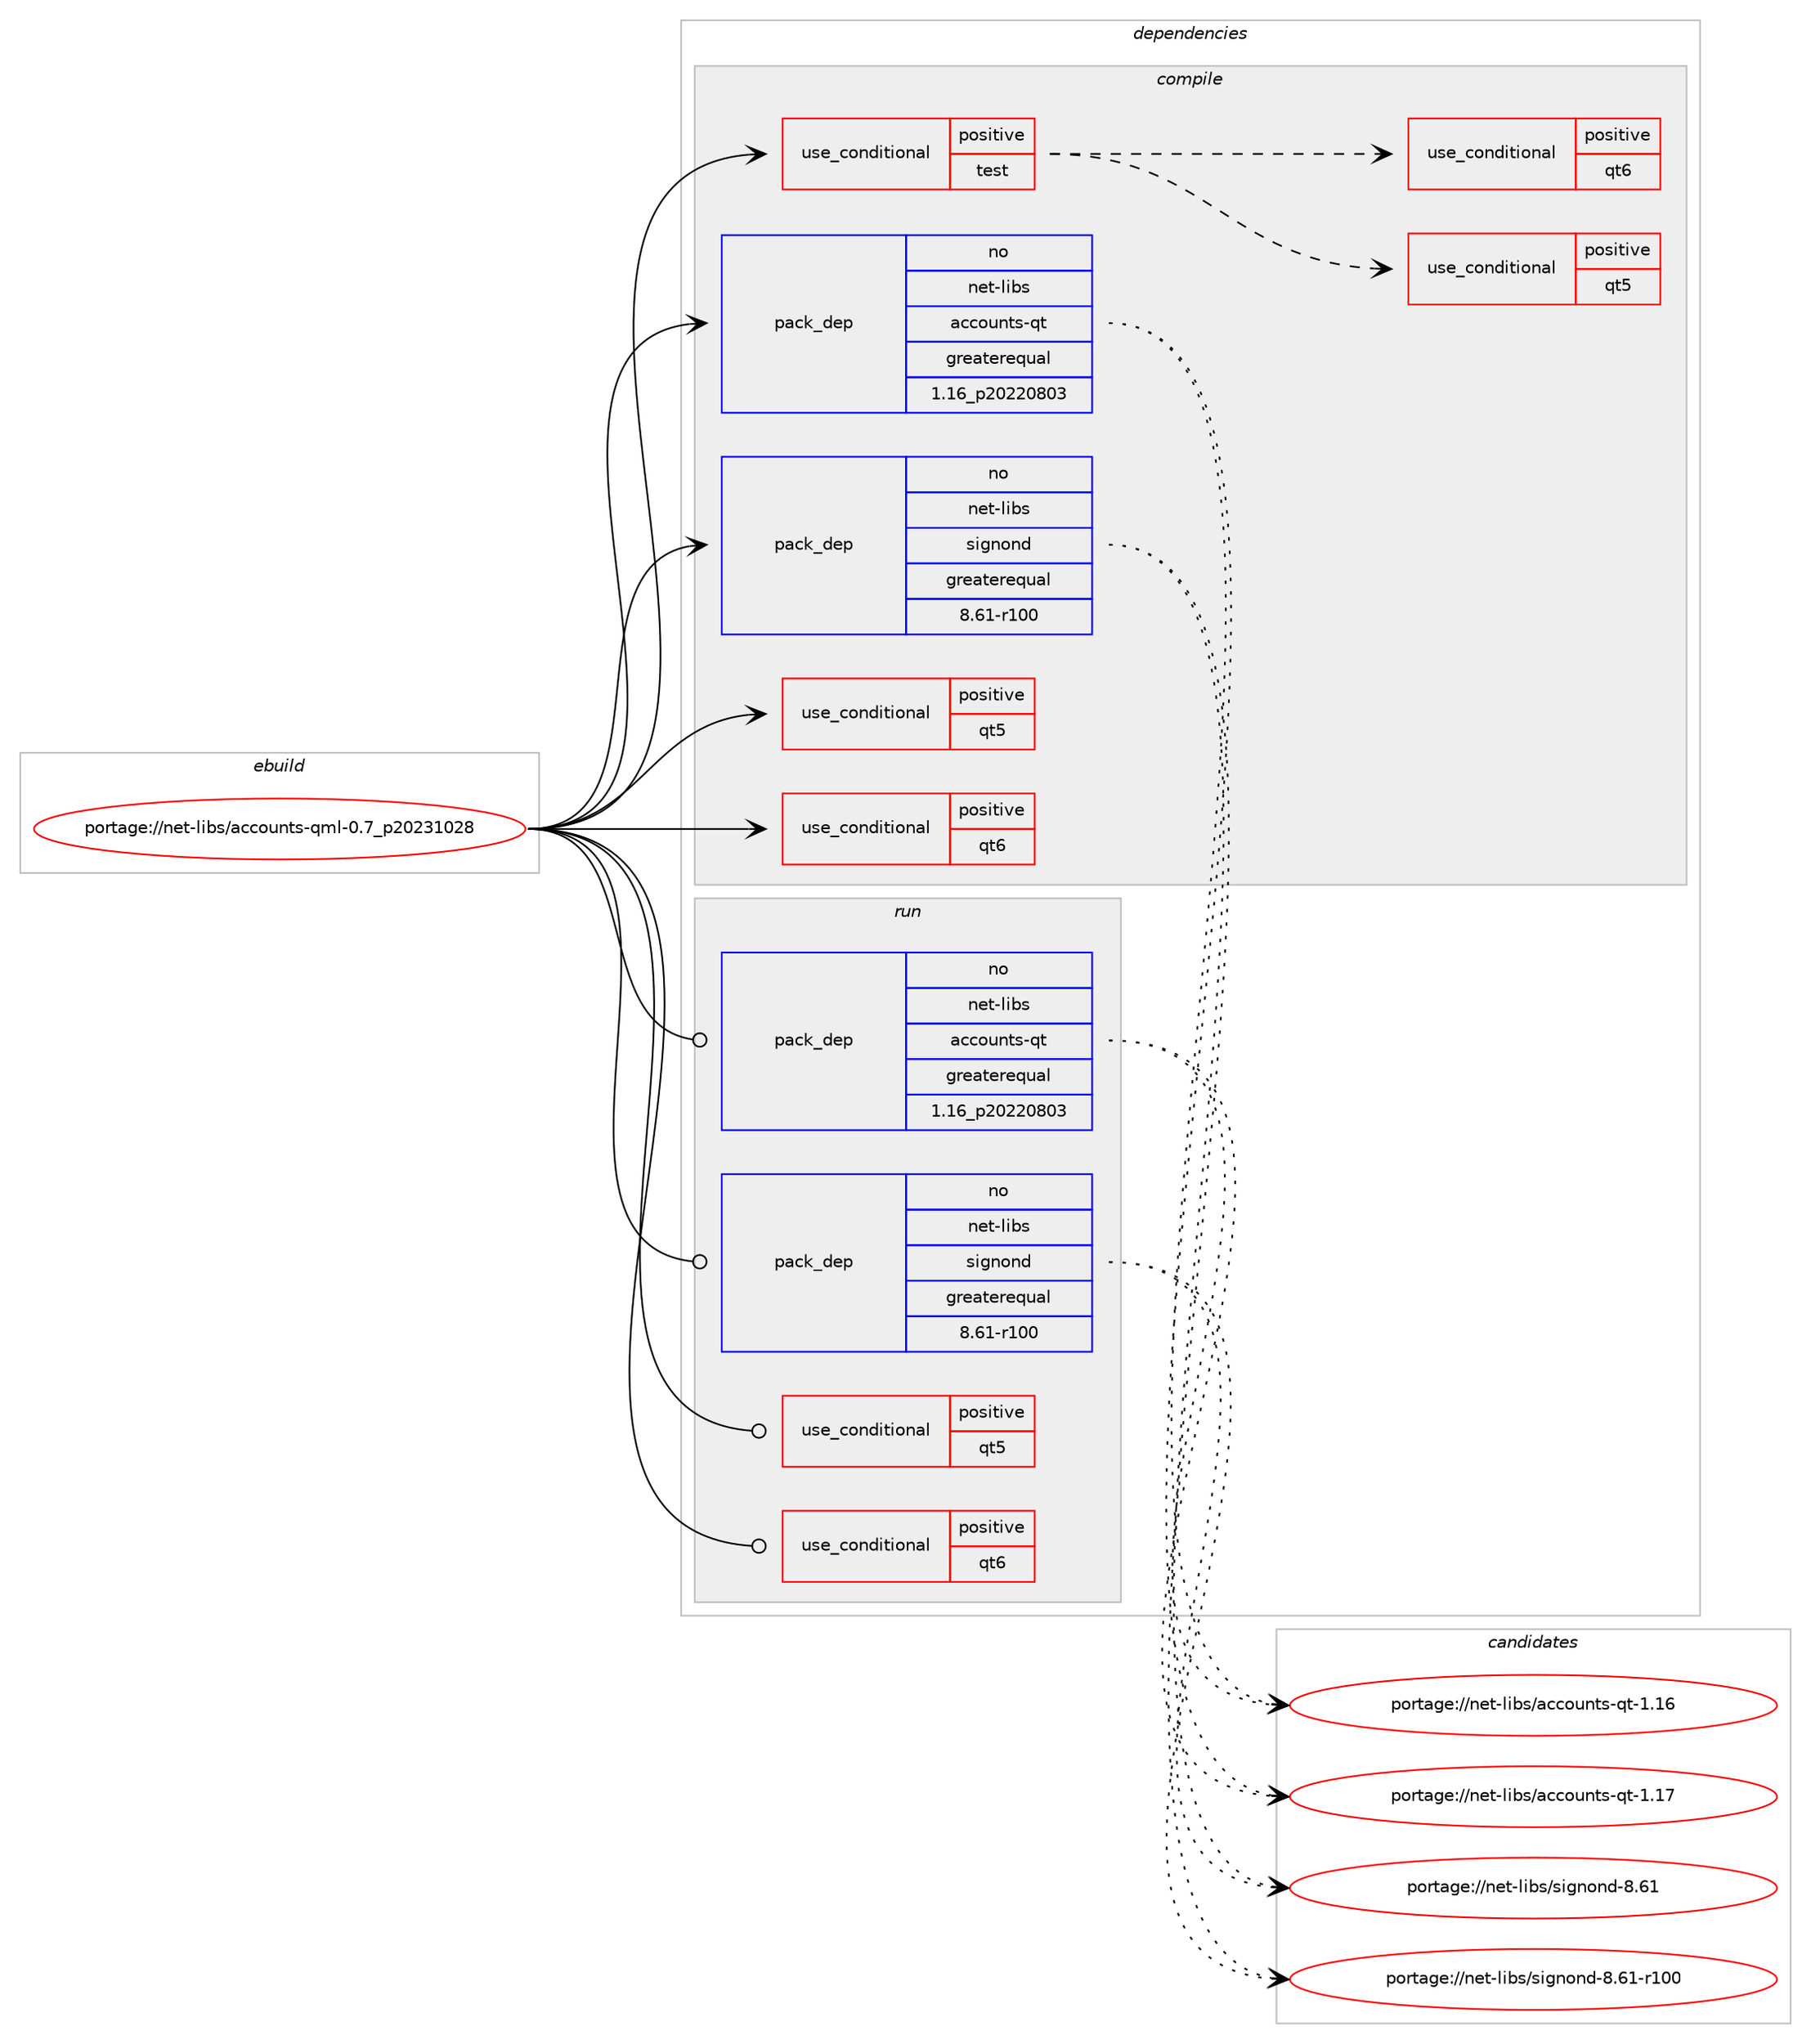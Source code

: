 digraph prolog {

# *************
# Graph options
# *************

newrank=true;
concentrate=true;
compound=true;
graph [rankdir=LR,fontname=Helvetica,fontsize=10,ranksep=1.5];#, ranksep=2.5, nodesep=0.2];
edge  [arrowhead=vee];
node  [fontname=Helvetica,fontsize=10];

# **********
# The ebuild
# **********

subgraph cluster_leftcol {
color=gray;
rank=same;
label=<<i>ebuild</i>>;
id [label="portage://net-libs/accounts-qml-0.7_p20231028", color=red, width=4, href="../net-libs/accounts-qml-0.7_p20231028.svg"];
}

# ****************
# The dependencies
# ****************

subgraph cluster_midcol {
color=gray;
label=<<i>dependencies</i>>;
subgraph cluster_compile {
fillcolor="#eeeeee";
style=filled;
label=<<i>compile</i>>;
subgraph cond114 {
dependency158 [label=<<TABLE BORDER="0" CELLBORDER="1" CELLSPACING="0" CELLPADDING="4"><TR><TD ROWSPAN="3" CELLPADDING="10">use_conditional</TD></TR><TR><TD>positive</TD></TR><TR><TD>qt5</TD></TR></TABLE>>, shape=none, color=red];
# *** BEGIN UNKNOWN DEPENDENCY TYPE (TODO) ***
# dependency158 -> package_dependency(portage://net-libs/accounts-qml-0.7_p20231028,install,no,dev-qt,qtcore,none,[,,],[slot(5)],[])
# *** END UNKNOWN DEPENDENCY TYPE (TODO) ***

# *** BEGIN UNKNOWN DEPENDENCY TYPE (TODO) ***
# dependency158 -> package_dependency(portage://net-libs/accounts-qml-0.7_p20231028,install,no,dev-qt,qtdeclarative,none,[,,],[slot(5)],[])
# *** END UNKNOWN DEPENDENCY TYPE (TODO) ***

}
id:e -> dependency158:w [weight=20,style="solid",arrowhead="vee"];
subgraph cond115 {
dependency159 [label=<<TABLE BORDER="0" CELLBORDER="1" CELLSPACING="0" CELLPADDING="4"><TR><TD ROWSPAN="3" CELLPADDING="10">use_conditional</TD></TR><TR><TD>positive</TD></TR><TR><TD>qt6</TD></TR></TABLE>>, shape=none, color=red];
# *** BEGIN UNKNOWN DEPENDENCY TYPE (TODO) ***
# dependency159 -> package_dependency(portage://net-libs/accounts-qml-0.7_p20231028,install,no,dev-qt,qtbase,none,[,,],[slot(6)],[])
# *** END UNKNOWN DEPENDENCY TYPE (TODO) ***

# *** BEGIN UNKNOWN DEPENDENCY TYPE (TODO) ***
# dependency159 -> package_dependency(portage://net-libs/accounts-qml-0.7_p20231028,install,no,dev-qt,qtdeclarative,none,[,,],[slot(6)],[])
# *** END UNKNOWN DEPENDENCY TYPE (TODO) ***

}
id:e -> dependency159:w [weight=20,style="solid",arrowhead="vee"];
subgraph cond116 {
dependency160 [label=<<TABLE BORDER="0" CELLBORDER="1" CELLSPACING="0" CELLPADDING="4"><TR><TD ROWSPAN="3" CELLPADDING="10">use_conditional</TD></TR><TR><TD>positive</TD></TR><TR><TD>test</TD></TR></TABLE>>, shape=none, color=red];
subgraph cond117 {
dependency161 [label=<<TABLE BORDER="0" CELLBORDER="1" CELLSPACING="0" CELLPADDING="4"><TR><TD ROWSPAN="3" CELLPADDING="10">use_conditional</TD></TR><TR><TD>positive</TD></TR><TR><TD>qt5</TD></TR></TABLE>>, shape=none, color=red];
# *** BEGIN UNKNOWN DEPENDENCY TYPE (TODO) ***
# dependency161 -> package_dependency(portage://net-libs/accounts-qml-0.7_p20231028,install,no,dev-qt,qtgui,none,[,,],[slot(5)],[])
# *** END UNKNOWN DEPENDENCY TYPE (TODO) ***

# *** BEGIN UNKNOWN DEPENDENCY TYPE (TODO) ***
# dependency161 -> package_dependency(portage://net-libs/accounts-qml-0.7_p20231028,install,no,dev-qt,qttest,none,[,,],[slot(5)],[])
# *** END UNKNOWN DEPENDENCY TYPE (TODO) ***

}
dependency160:e -> dependency161:w [weight=20,style="dashed",arrowhead="vee"];
subgraph cond118 {
dependency162 [label=<<TABLE BORDER="0" CELLBORDER="1" CELLSPACING="0" CELLPADDING="4"><TR><TD ROWSPAN="3" CELLPADDING="10">use_conditional</TD></TR><TR><TD>positive</TD></TR><TR><TD>qt6</TD></TR></TABLE>>, shape=none, color=red];
# *** BEGIN UNKNOWN DEPENDENCY TYPE (TODO) ***
# dependency162 -> package_dependency(portage://net-libs/accounts-qml-0.7_p20231028,install,no,dev-qt,qtbase,none,[,,],[slot(6)],[use(enable(gui),none)])
# *** END UNKNOWN DEPENDENCY TYPE (TODO) ***

}
dependency160:e -> dependency162:w [weight=20,style="dashed",arrowhead="vee"];
}
id:e -> dependency160:w [weight=20,style="solid",arrowhead="vee"];
subgraph pack39 {
dependency163 [label=<<TABLE BORDER="0" CELLBORDER="1" CELLSPACING="0" CELLPADDING="4" WIDTH="220"><TR><TD ROWSPAN="6" CELLPADDING="30">pack_dep</TD></TR><TR><TD WIDTH="110">no</TD></TR><TR><TD>net-libs</TD></TR><TR><TD>accounts-qt</TD></TR><TR><TD>greaterequal</TD></TR><TR><TD>1.16_p20220803</TD></TR></TABLE>>, shape=none, color=blue];
}
id:e -> dependency163:w [weight=20,style="solid",arrowhead="vee"];
subgraph pack40 {
dependency164 [label=<<TABLE BORDER="0" CELLBORDER="1" CELLSPACING="0" CELLPADDING="4" WIDTH="220"><TR><TD ROWSPAN="6" CELLPADDING="30">pack_dep</TD></TR><TR><TD WIDTH="110">no</TD></TR><TR><TD>net-libs</TD></TR><TR><TD>signond</TD></TR><TR><TD>greaterequal</TD></TR><TR><TD>8.61-r100</TD></TR></TABLE>>, shape=none, color=blue];
}
id:e -> dependency164:w [weight=20,style="solid",arrowhead="vee"];
}
subgraph cluster_compileandrun {
fillcolor="#eeeeee";
style=filled;
label=<<i>compile and run</i>>;
}
subgraph cluster_run {
fillcolor="#eeeeee";
style=filled;
label=<<i>run</i>>;
subgraph cond119 {
dependency165 [label=<<TABLE BORDER="0" CELLBORDER="1" CELLSPACING="0" CELLPADDING="4"><TR><TD ROWSPAN="3" CELLPADDING="10">use_conditional</TD></TR><TR><TD>positive</TD></TR><TR><TD>qt5</TD></TR></TABLE>>, shape=none, color=red];
# *** BEGIN UNKNOWN DEPENDENCY TYPE (TODO) ***
# dependency165 -> package_dependency(portage://net-libs/accounts-qml-0.7_p20231028,run,no,dev-qt,qtcore,none,[,,],[slot(5)],[])
# *** END UNKNOWN DEPENDENCY TYPE (TODO) ***

# *** BEGIN UNKNOWN DEPENDENCY TYPE (TODO) ***
# dependency165 -> package_dependency(portage://net-libs/accounts-qml-0.7_p20231028,run,no,dev-qt,qtdeclarative,none,[,,],[slot(5)],[])
# *** END UNKNOWN DEPENDENCY TYPE (TODO) ***

}
id:e -> dependency165:w [weight=20,style="solid",arrowhead="odot"];
subgraph cond120 {
dependency166 [label=<<TABLE BORDER="0" CELLBORDER="1" CELLSPACING="0" CELLPADDING="4"><TR><TD ROWSPAN="3" CELLPADDING="10">use_conditional</TD></TR><TR><TD>positive</TD></TR><TR><TD>qt6</TD></TR></TABLE>>, shape=none, color=red];
# *** BEGIN UNKNOWN DEPENDENCY TYPE (TODO) ***
# dependency166 -> package_dependency(portage://net-libs/accounts-qml-0.7_p20231028,run,no,dev-qt,qtbase,none,[,,],[slot(6)],[])
# *** END UNKNOWN DEPENDENCY TYPE (TODO) ***

# *** BEGIN UNKNOWN DEPENDENCY TYPE (TODO) ***
# dependency166 -> package_dependency(portage://net-libs/accounts-qml-0.7_p20231028,run,no,dev-qt,qtdeclarative,none,[,,],[slot(6)],[])
# *** END UNKNOWN DEPENDENCY TYPE (TODO) ***

}
id:e -> dependency166:w [weight=20,style="solid",arrowhead="odot"];
subgraph pack41 {
dependency167 [label=<<TABLE BORDER="0" CELLBORDER="1" CELLSPACING="0" CELLPADDING="4" WIDTH="220"><TR><TD ROWSPAN="6" CELLPADDING="30">pack_dep</TD></TR><TR><TD WIDTH="110">no</TD></TR><TR><TD>net-libs</TD></TR><TR><TD>accounts-qt</TD></TR><TR><TD>greaterequal</TD></TR><TR><TD>1.16_p20220803</TD></TR></TABLE>>, shape=none, color=blue];
}
id:e -> dependency167:w [weight=20,style="solid",arrowhead="odot"];
subgraph pack42 {
dependency168 [label=<<TABLE BORDER="0" CELLBORDER="1" CELLSPACING="0" CELLPADDING="4" WIDTH="220"><TR><TD ROWSPAN="6" CELLPADDING="30">pack_dep</TD></TR><TR><TD WIDTH="110">no</TD></TR><TR><TD>net-libs</TD></TR><TR><TD>signond</TD></TR><TR><TD>greaterequal</TD></TR><TR><TD>8.61-r100</TD></TR></TABLE>>, shape=none, color=blue];
}
id:e -> dependency168:w [weight=20,style="solid",arrowhead="odot"];
}
}

# **************
# The candidates
# **************

subgraph cluster_choices {
rank=same;
color=gray;
label=<<i>candidates</i>>;

subgraph choice39 {
color=black;
nodesep=1;
choice110101116451081059811547979999111117110116115451131164549464954 [label="portage://net-libs/accounts-qt-1.16", color=red, width=4,href="../net-libs/accounts-qt-1.16.svg"];
choice110101116451081059811547979999111117110116115451131164549464955 [label="portage://net-libs/accounts-qt-1.17", color=red, width=4,href="../net-libs/accounts-qt-1.17.svg"];
dependency163:e -> choice110101116451081059811547979999111117110116115451131164549464954:w [style=dotted,weight="100"];
dependency163:e -> choice110101116451081059811547979999111117110116115451131164549464955:w [style=dotted,weight="100"];
}
subgraph choice40 {
color=black;
nodesep=1;
choice1101011164510810598115471151051031101111101004556465449 [label="portage://net-libs/signond-8.61", color=red, width=4,href="../net-libs/signond-8.61.svg"];
choice110101116451081059811547115105103110111110100455646544945114494848 [label="portage://net-libs/signond-8.61-r100", color=red, width=4,href="../net-libs/signond-8.61-r100.svg"];
dependency164:e -> choice1101011164510810598115471151051031101111101004556465449:w [style=dotted,weight="100"];
dependency164:e -> choice110101116451081059811547115105103110111110100455646544945114494848:w [style=dotted,weight="100"];
}
subgraph choice41 {
color=black;
nodesep=1;
choice110101116451081059811547979999111117110116115451131164549464954 [label="portage://net-libs/accounts-qt-1.16", color=red, width=4,href="../net-libs/accounts-qt-1.16.svg"];
choice110101116451081059811547979999111117110116115451131164549464955 [label="portage://net-libs/accounts-qt-1.17", color=red, width=4,href="../net-libs/accounts-qt-1.17.svg"];
dependency167:e -> choice110101116451081059811547979999111117110116115451131164549464954:w [style=dotted,weight="100"];
dependency167:e -> choice110101116451081059811547979999111117110116115451131164549464955:w [style=dotted,weight="100"];
}
subgraph choice42 {
color=black;
nodesep=1;
choice1101011164510810598115471151051031101111101004556465449 [label="portage://net-libs/signond-8.61", color=red, width=4,href="../net-libs/signond-8.61.svg"];
choice110101116451081059811547115105103110111110100455646544945114494848 [label="portage://net-libs/signond-8.61-r100", color=red, width=4,href="../net-libs/signond-8.61-r100.svg"];
dependency168:e -> choice1101011164510810598115471151051031101111101004556465449:w [style=dotted,weight="100"];
dependency168:e -> choice110101116451081059811547115105103110111110100455646544945114494848:w [style=dotted,weight="100"];
}
}

}
